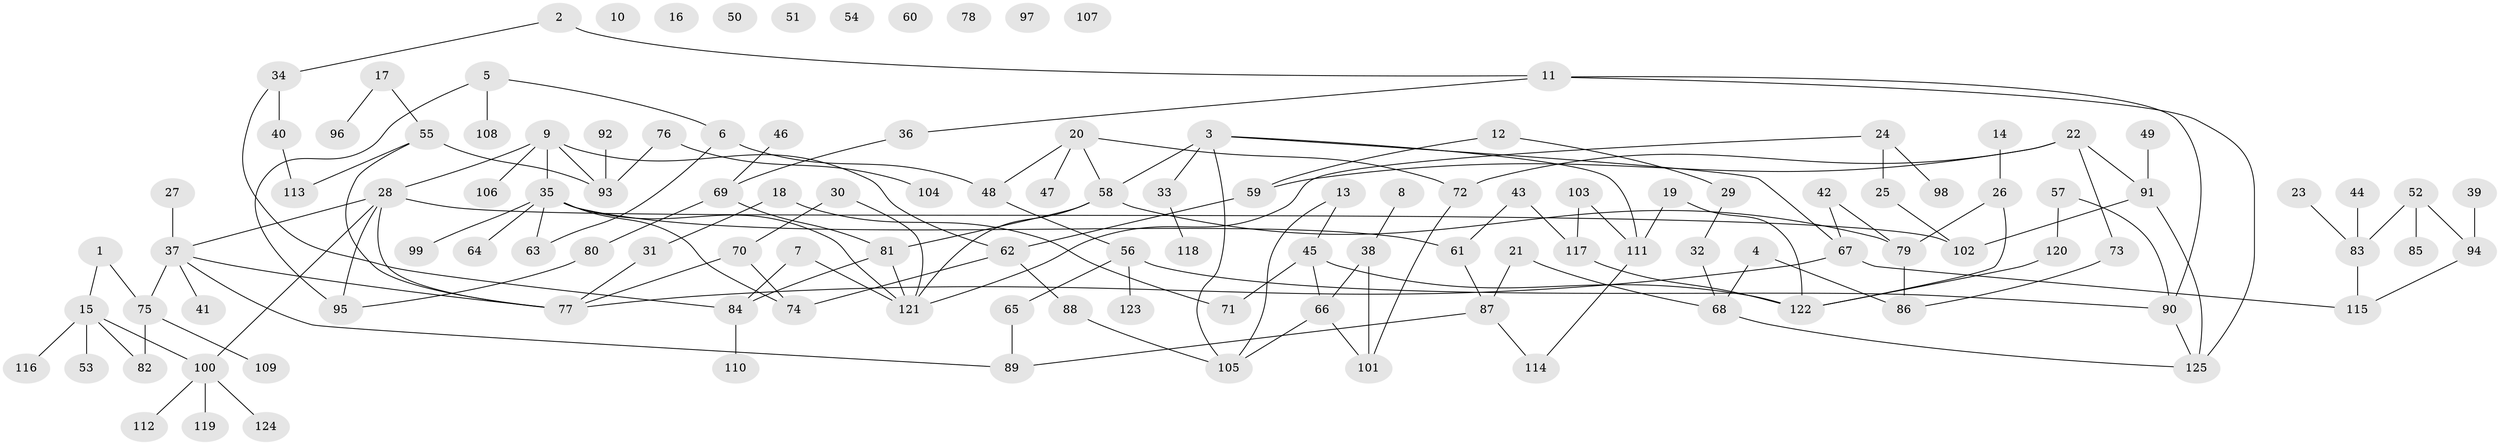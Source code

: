 // Generated by graph-tools (version 1.1) at 2025/33/03/09/25 02:33:52]
// undirected, 125 vertices, 155 edges
graph export_dot {
graph [start="1"]
  node [color=gray90,style=filled];
  1;
  2;
  3;
  4;
  5;
  6;
  7;
  8;
  9;
  10;
  11;
  12;
  13;
  14;
  15;
  16;
  17;
  18;
  19;
  20;
  21;
  22;
  23;
  24;
  25;
  26;
  27;
  28;
  29;
  30;
  31;
  32;
  33;
  34;
  35;
  36;
  37;
  38;
  39;
  40;
  41;
  42;
  43;
  44;
  45;
  46;
  47;
  48;
  49;
  50;
  51;
  52;
  53;
  54;
  55;
  56;
  57;
  58;
  59;
  60;
  61;
  62;
  63;
  64;
  65;
  66;
  67;
  68;
  69;
  70;
  71;
  72;
  73;
  74;
  75;
  76;
  77;
  78;
  79;
  80;
  81;
  82;
  83;
  84;
  85;
  86;
  87;
  88;
  89;
  90;
  91;
  92;
  93;
  94;
  95;
  96;
  97;
  98;
  99;
  100;
  101;
  102;
  103;
  104;
  105;
  106;
  107;
  108;
  109;
  110;
  111;
  112;
  113;
  114;
  115;
  116;
  117;
  118;
  119;
  120;
  121;
  122;
  123;
  124;
  125;
  1 -- 15;
  1 -- 75;
  2 -- 11;
  2 -- 34;
  3 -- 33;
  3 -- 58;
  3 -- 67;
  3 -- 105;
  3 -- 111;
  4 -- 68;
  4 -- 86;
  5 -- 6;
  5 -- 95;
  5 -- 108;
  6 -- 48;
  6 -- 63;
  7 -- 84;
  7 -- 121;
  8 -- 38;
  9 -- 28;
  9 -- 35;
  9 -- 62;
  9 -- 93;
  9 -- 106;
  11 -- 36;
  11 -- 90;
  11 -- 125;
  12 -- 29;
  12 -- 59;
  13 -- 45;
  13 -- 105;
  14 -- 26;
  15 -- 53;
  15 -- 82;
  15 -- 100;
  15 -- 116;
  17 -- 55;
  17 -- 96;
  18 -- 31;
  18 -- 71;
  19 -- 111;
  19 -- 122;
  20 -- 47;
  20 -- 48;
  20 -- 58;
  20 -- 72;
  21 -- 68;
  21 -- 87;
  22 -- 59;
  22 -- 72;
  22 -- 73;
  22 -- 91;
  23 -- 83;
  24 -- 25;
  24 -- 98;
  24 -- 121;
  25 -- 102;
  26 -- 79;
  26 -- 122;
  27 -- 37;
  28 -- 37;
  28 -- 77;
  28 -- 95;
  28 -- 100;
  28 -- 102;
  29 -- 32;
  30 -- 70;
  30 -- 121;
  31 -- 77;
  32 -- 68;
  33 -- 118;
  34 -- 40;
  34 -- 84;
  35 -- 61;
  35 -- 63;
  35 -- 64;
  35 -- 74;
  35 -- 99;
  35 -- 121;
  36 -- 69;
  37 -- 41;
  37 -- 75;
  37 -- 77;
  37 -- 89;
  38 -- 66;
  38 -- 101;
  39 -- 94;
  40 -- 113;
  42 -- 67;
  42 -- 79;
  43 -- 61;
  43 -- 117;
  44 -- 83;
  45 -- 66;
  45 -- 71;
  45 -- 122;
  46 -- 69;
  48 -- 56;
  49 -- 91;
  52 -- 83;
  52 -- 85;
  52 -- 94;
  55 -- 77;
  55 -- 93;
  55 -- 113;
  56 -- 65;
  56 -- 90;
  56 -- 123;
  57 -- 90;
  57 -- 120;
  58 -- 79;
  58 -- 81;
  58 -- 121;
  59 -- 62;
  61 -- 87;
  62 -- 74;
  62 -- 88;
  65 -- 89;
  66 -- 101;
  66 -- 105;
  67 -- 77;
  67 -- 115;
  68 -- 125;
  69 -- 80;
  69 -- 81;
  70 -- 74;
  70 -- 77;
  72 -- 101;
  73 -- 86;
  75 -- 82;
  75 -- 109;
  76 -- 93;
  76 -- 104;
  79 -- 86;
  80 -- 95;
  81 -- 84;
  81 -- 121;
  83 -- 115;
  84 -- 110;
  87 -- 89;
  87 -- 114;
  88 -- 105;
  90 -- 125;
  91 -- 102;
  91 -- 125;
  92 -- 93;
  94 -- 115;
  100 -- 112;
  100 -- 119;
  100 -- 124;
  103 -- 111;
  103 -- 117;
  111 -- 114;
  117 -- 122;
  120 -- 122;
}
